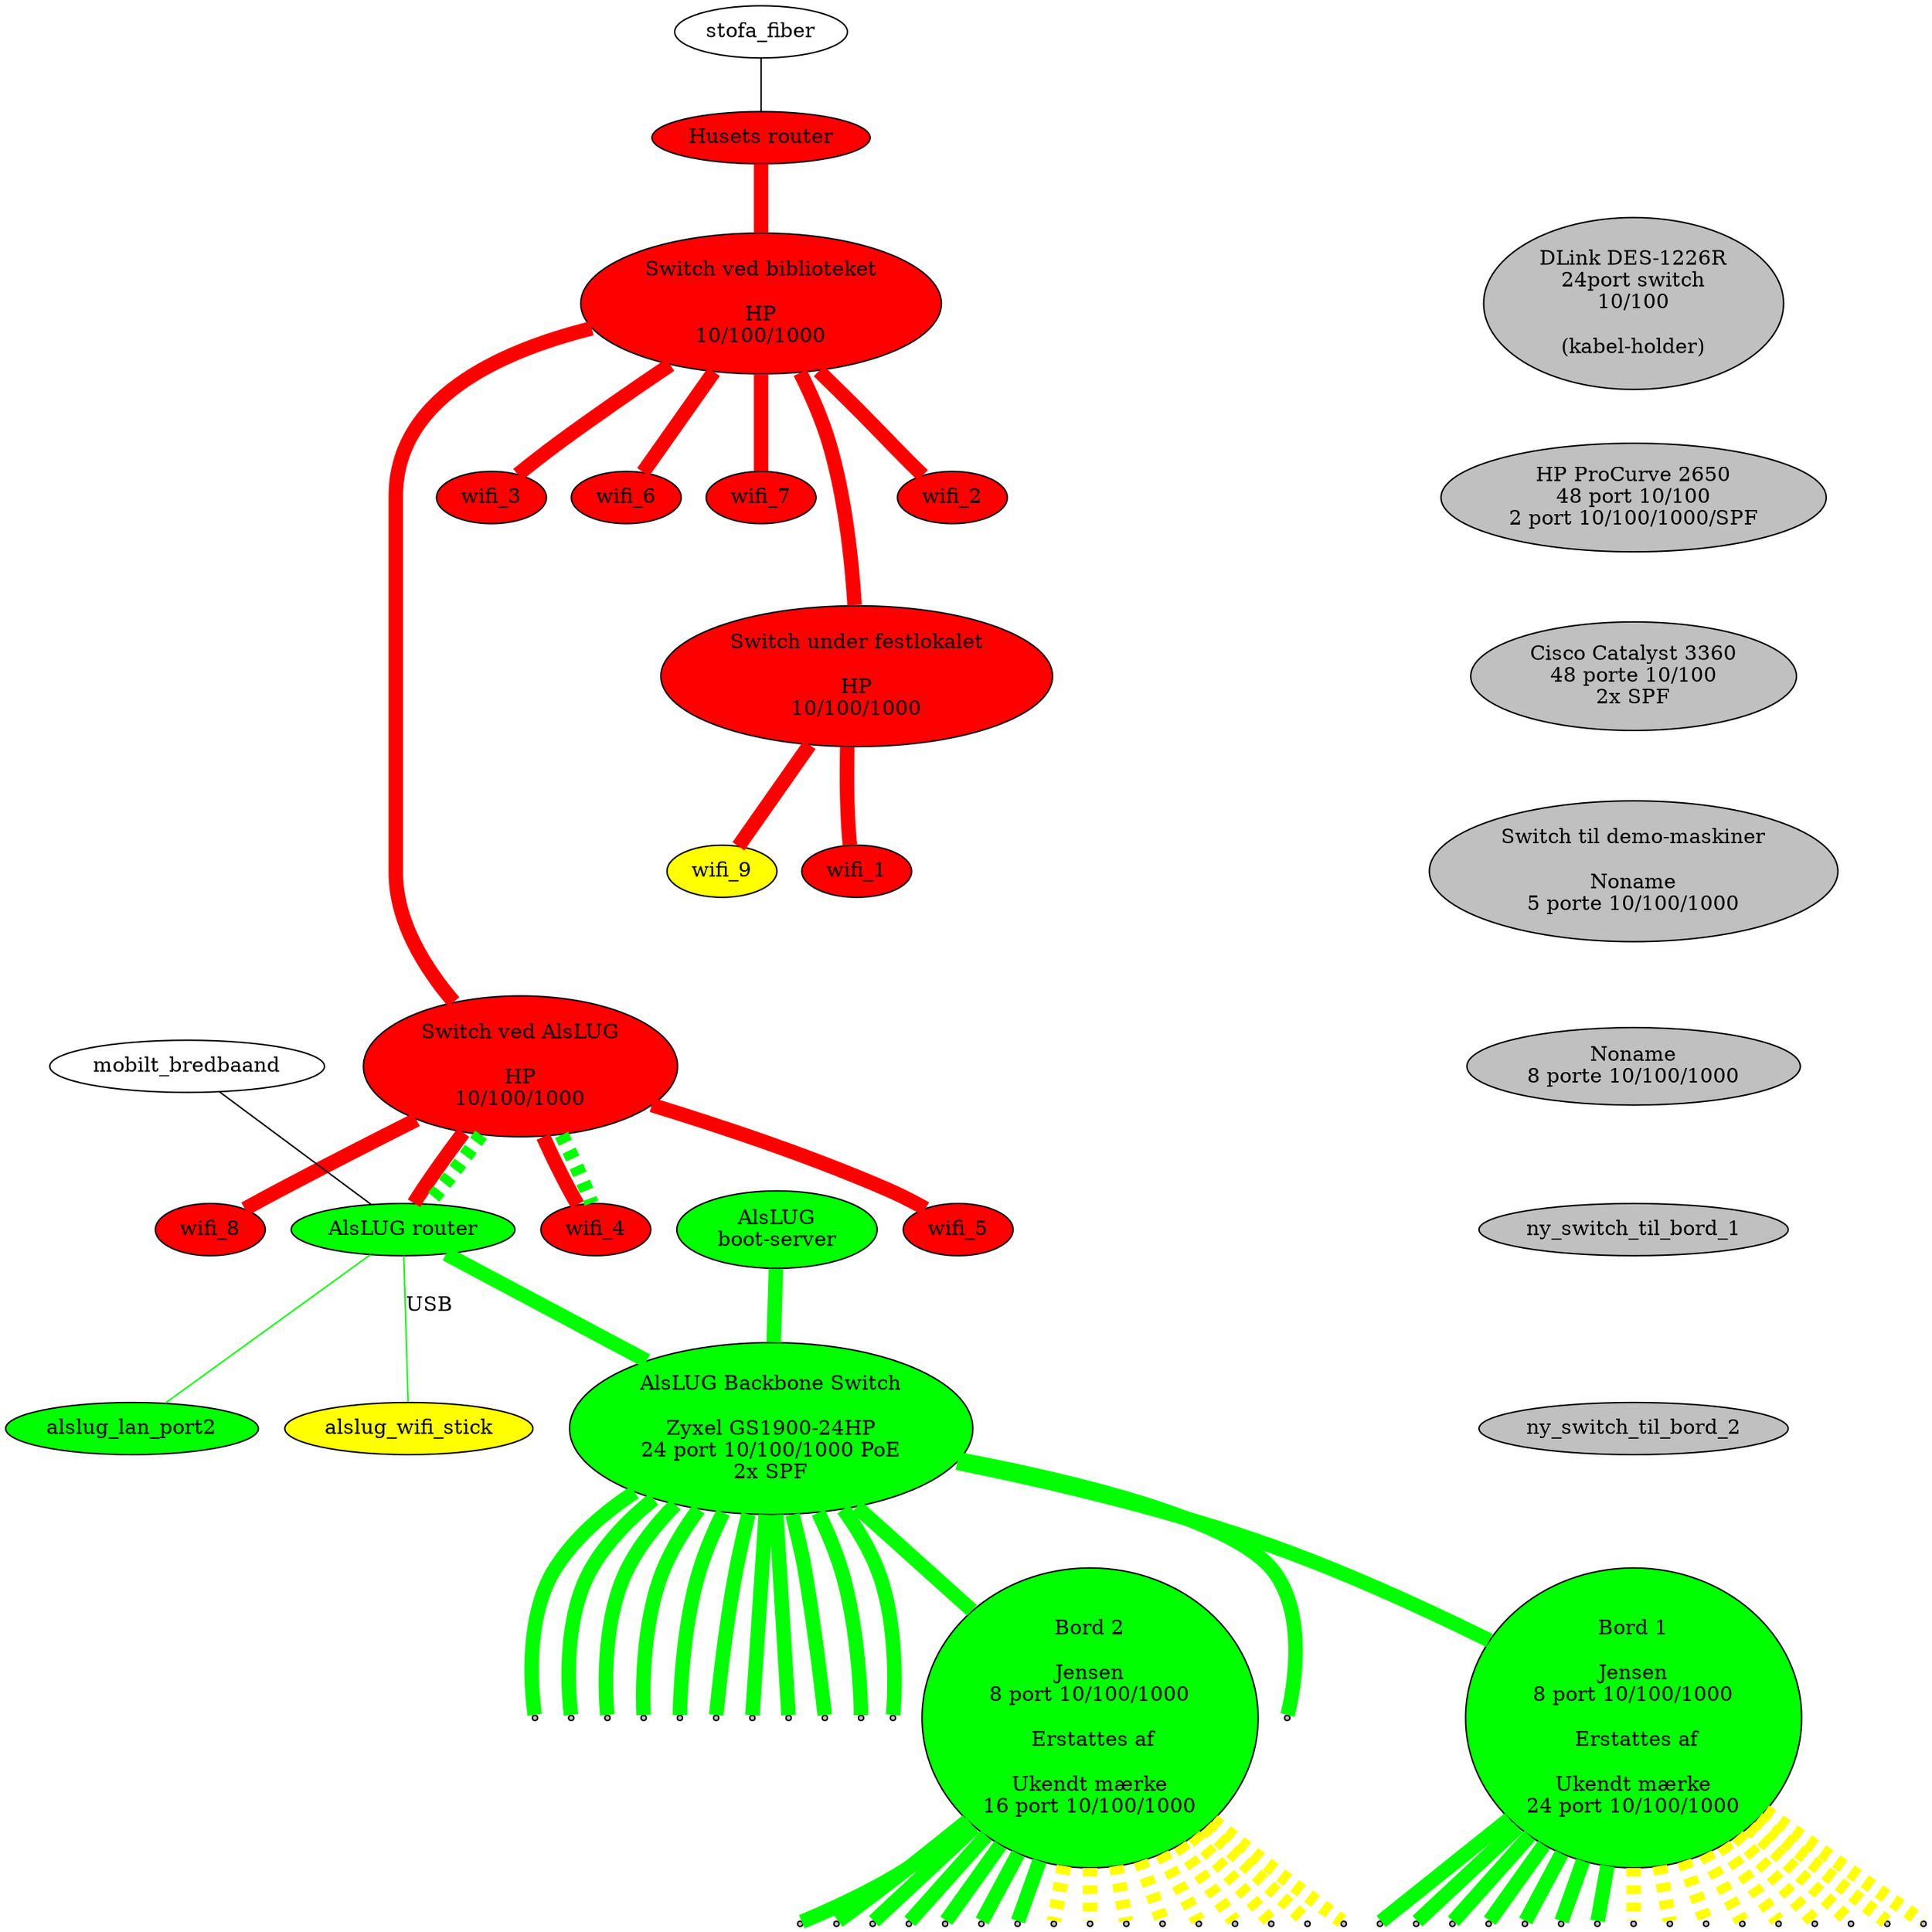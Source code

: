digraph xxx {
#  link_12a [ shape=point ];
#  link_12b [ shape=point ];
#  link_12c [ shape=point ];
  edge [ dir=none penwidth=10 ];

  node [ style=filled fillcolor=red ];
  husets_router [ label="Husets router" ];
  husets_switch_1 [ label="Switch ved biblioteket\n\nHP\n10/100/1000" ];
  husets_switch_2 [ label="Switch ved AlsLUG\n\nHP\n10/100/1000" ];
  festlokale_switch [ label="Switch under festlokalet\n\nHP\n10/100/1000" ];
  wifi_1 wifi_2 wifi_3 wifi_4 wifi_5 wifi_6 wifi_7 wifi_8;
  wifi_9 [ fillcolor=yellow ];
  
  node [ style=filled fillcolor=green ];
  alslug_router [ label="AlsLUG router" ];
  alslug_gl_bootserver [ label="AlsLUG\nboot-server" ];
  alslug_backbone_switch [ label="AlsLUG Backbone Switch\n\nZyxel GS1900-24HP\n24 port 10/100/1000 PoE\n2x SPF"];
  bord_1 [ label="Bord 1\n\nJensen\n8 port 10/100/1000\n\n Erstattes af\n\nUkendt mærke\n24 port 10/100/1000"];
  bord_2 [ label="Bord 2\n\nJensen\n8 port 10/100/1000\n\n Erstattes af\n\nUkendt mærke\n16 port 10/100/1000"];
  alslug_wifi_stick alslug_lan_port2;
  
  // Udstyr som pt ikke bruges
  node [ style=filled fillcolor=gray ];
  switch_24p      [ label="DLink DES-1226R\n24port switch\n10/100\n\n(kabel-holder)"];
  switch_48p      [ label="HP ProCurve 2650\n48 port 10/100\n2 port 10/100/1000/SPF"];
  switch_48p_poe  [ label="Cisco Catalyst 3360\n48 porte 10/100\n2x SPF"];
  switch_5p       [ label="Switch til demo-maskiner\n\nNoname\n5 porte 10/100/1000" ];
  switch_8p       [ label="Noname\n8 porte 10/100/1000"];
  
  switch_24p -> switch_48p -> switch_48p_poe -> switch_5p -> switch_8p -> ny_switch_til_bord_1 -> ny_switch_til_bord_2 -> bord_1 [ color=invis ];
  
  
  node [ style=normal ];
  // Internet forbindelser
  stofa_fiber      -> husets_router [ penwidth=1 fillcolor=black style=filled ];
  mobilt_bredbaand -> alslug_router [ penwidth=1 fillcolor=black style=filled ];
  
  // Husets forbindelser
  edge  [ color=red style=solid ];
  husets_switch_1 -> festlokale_switch -> { wifi_1 wifi_9 };
  husets_router -> husets_switch_1 -> { wifi_2 wifi_3 wifi_6 wifi_7 };
  husets_switch_1 -> husets_switch_2 -> { wifi_4 wifi_5 wifi_8 alslug_router};

  // VLAN forbindelser over bakkensbros netværk
  edge  [ color=green style=dashed ];
  husets_switch_2 -> { alslug_router wifi_4 };

  alslug_wifi_stick [ fillcolor=yellow style=filled ];

  // Interne forbindelser
  edge [ color=green style=solid ];
  node [ shape=point ];
  
  {alslug_router alslug_gl_bootserver} -> alslug_backbone_switch -> { bord_1 bord_2 
                  vindue_left_12  vindue_left_11  vindue_left_10  vindue_left_9
                  vindue_center_8 vindue_center_7 vindue_center_6 vindue_center_5
                  vindue_right_4  vindue_right_3  vindue_right_2  vindue_right_1
                  }

  alslug_router -> alslug_wifi_stick [ penwidth=1 label="USB" ];
  alslug_router -> alslug_lan_port2 [ penwidth=1 ];
  
  bord_1 -> {
                  bord_1_1 bord_1_2 bord_1_3 bord_1_4 bord_1_5 bord_1_6 bord_1_7
                };
  bord_1 -> {
                  bord_1_8 bord_1_9 bord_1_10 bord_1_11 bord_1_12 bord_1_13 bord_1_14 bord_1_15 bord_1_16
                } [ style=dashed color=yellow ];
  bord_2 -> {
                  bord_2_1 bord_2_2 bord_2_3 bord_2_4 bord_2_5 bord_2_6 bord_2_7
                };
  bord_2 -> {
                  bord_2_8 bord_2_9 bord_2_10 bord_2_11 bord_2_12 bord_2_13 bord_2_14 bord_2_15 bord_2_16
                } [ style=dashed color=yellow ];
                
  edge [ color=invis ];
  husets_switch_1 -> wifi_2 -> festlokale_switch -> wifi_1 -> husets_switch_2;

  rank = same;
                  vindue_left_12;   vindue_left_11;   vindue_left_10;   vindue_left_9;
                  vindue_center_8;  vindue_center_7;  vindue_center_6;  vindue_center_5;
                  vindue_right_4;   vindue_right_3;   vindue_right_2;   vindue_right_1;
                  bord_1_1;   bord_1_2;   bord_1_3;   bord_1_4;   bord_1_5;   bord_1_6;   bord_1_7;   bord_1_8;
                  bord_1_9;   bord_1_10;  bord_1_11;  bord_1_12;  bord_1_13;  bord_1_14;  bord_1_15;  bord_1_16;
                  bord_2_1;   bord_2_2;   bord_2_3;   bord_2_4;   bord_2_5;   bord_2_6;   bord_2_7;   bord_2_8;
                  bord_2_9;   bord_2_10;  bord_2_11;  bord_2_12;  bord_2_13;  bord_2_14;  bord_2_15;  bord_2_16;
}

